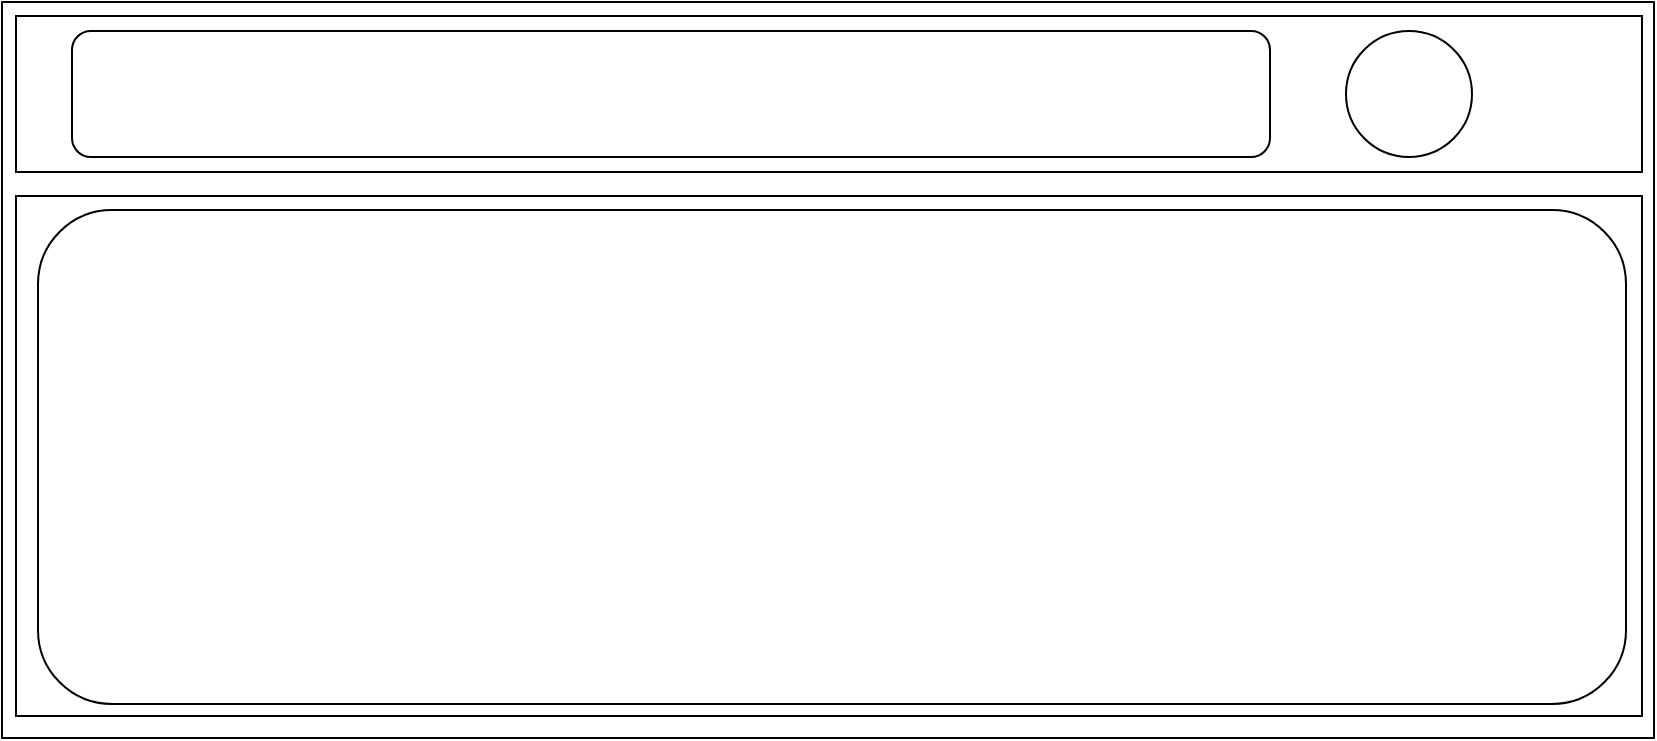 <mxfile version="13.8.1" type="github">
  <diagram id="KSNdyoD9CJhGDInZiR0q" name="Page-1">
    <mxGraphModel dx="1185" dy="662" grid="0" gridSize="10" guides="1" tooltips="1" connect="1" arrows="1" fold="1" page="1" pageScale="1" pageWidth="827" pageHeight="1169" math="0" shadow="0">
      <root>
        <mxCell id="0" />
        <mxCell id="1" parent="0" />
        <mxCell id="_sOLBBAnQOJj8jyo4fsQ-3" value="" style="rounded=0;whiteSpace=wrap;html=1;" vertex="1" parent="1">
          <mxGeometry width="826" height="368" as="geometry" />
        </mxCell>
        <mxCell id="_sOLBBAnQOJj8jyo4fsQ-4" value="" style="rounded=0;whiteSpace=wrap;html=1;" vertex="1" parent="1">
          <mxGeometry x="7" y="7" width="813" height="78" as="geometry" />
        </mxCell>
        <mxCell id="_sOLBBAnQOJj8jyo4fsQ-5" value="" style="rounded=1;whiteSpace=wrap;html=1;" vertex="1" parent="1">
          <mxGeometry x="35" y="14.5" width="599" height="63" as="geometry" />
        </mxCell>
        <mxCell id="_sOLBBAnQOJj8jyo4fsQ-6" value="" style="ellipse;whiteSpace=wrap;html=1;aspect=fixed;" vertex="1" parent="1">
          <mxGeometry x="672" y="14.5" width="63" height="63" as="geometry" />
        </mxCell>
        <mxCell id="_sOLBBAnQOJj8jyo4fsQ-7" value="" style="rounded=0;whiteSpace=wrap;html=1;" vertex="1" parent="1">
          <mxGeometry x="7" y="97" width="813" height="260" as="geometry" />
        </mxCell>
        <mxCell id="_sOLBBAnQOJj8jyo4fsQ-8" value="" style="rounded=1;whiteSpace=wrap;html=1;" vertex="1" parent="1">
          <mxGeometry x="18" y="104" width="794" height="247" as="geometry" />
        </mxCell>
      </root>
    </mxGraphModel>
  </diagram>
</mxfile>
